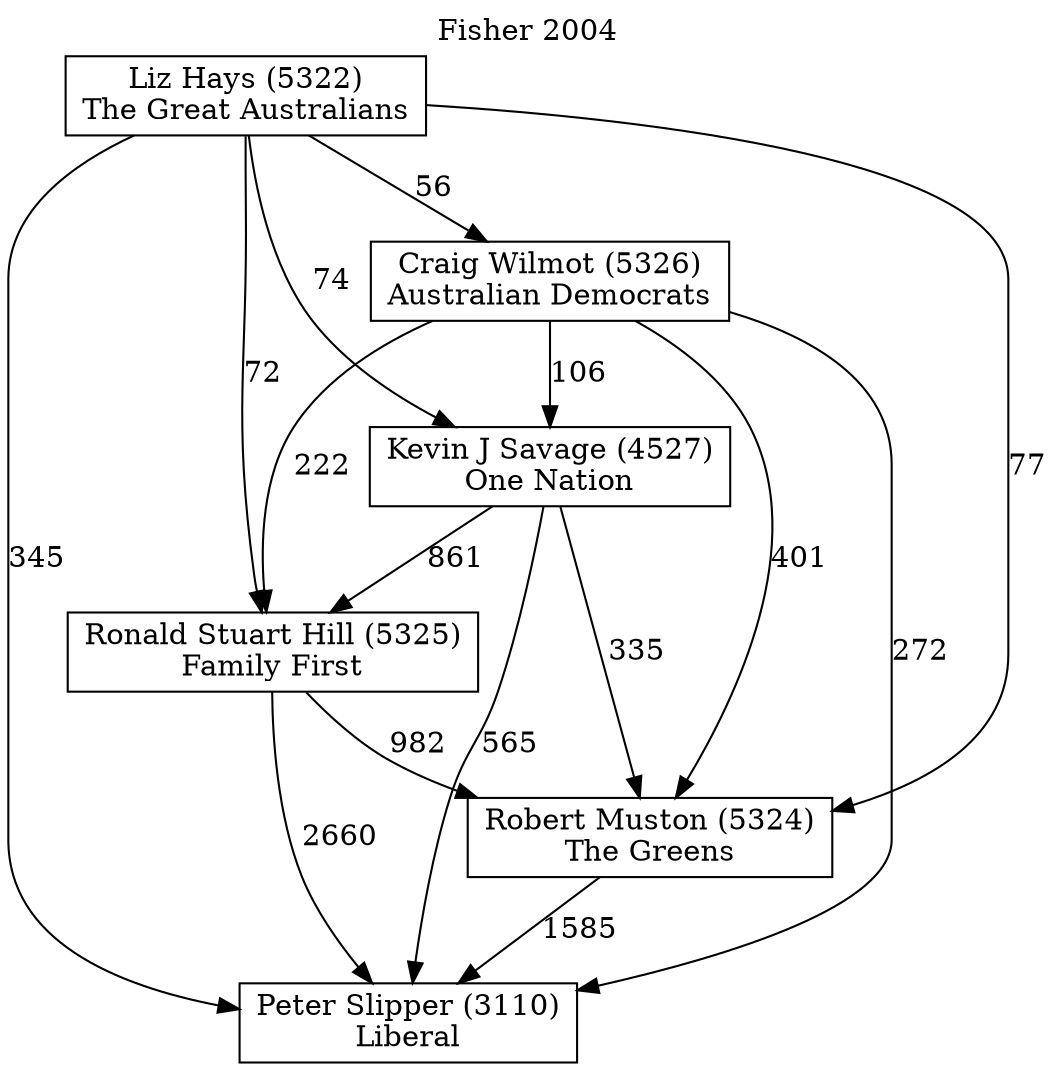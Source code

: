 // House preference flow
digraph "Peter Slipper (3110)_Fisher_2004" {
	graph [label="Fisher 2004" labelloc=t mclimit=10]
	node [shape=box]
	"Peter Slipper (3110)" [label="Peter Slipper (3110)
Liberal"]
	"Robert Muston (5324)" [label="Robert Muston (5324)
The Greens"]
	"Ronald Stuart Hill (5325)" [label="Ronald Stuart Hill (5325)
Family First"]
	"Kevin J Savage (4527)" [label="Kevin J Savage (4527)
One Nation"]
	"Craig Wilmot (5326)" [label="Craig Wilmot (5326)
Australian Democrats"]
	"Liz Hays (5322)" [label="Liz Hays (5322)
The Great Australians"]
	"Robert Muston (5324)" -> "Peter Slipper (3110)" [label=1585]
	"Ronald Stuart Hill (5325)" -> "Robert Muston (5324)" [label=982]
	"Kevin J Savage (4527)" -> "Ronald Stuart Hill (5325)" [label=861]
	"Craig Wilmot (5326)" -> "Kevin J Savage (4527)" [label=106]
	"Liz Hays (5322)" -> "Craig Wilmot (5326)" [label=56]
	"Ronald Stuart Hill (5325)" -> "Peter Slipper (3110)" [label=2660]
	"Kevin J Savage (4527)" -> "Peter Slipper (3110)" [label=565]
	"Craig Wilmot (5326)" -> "Peter Slipper (3110)" [label=272]
	"Liz Hays (5322)" -> "Peter Slipper (3110)" [label=345]
	"Liz Hays (5322)" -> "Kevin J Savage (4527)" [label=74]
	"Craig Wilmot (5326)" -> "Ronald Stuart Hill (5325)" [label=222]
	"Liz Hays (5322)" -> "Ronald Stuart Hill (5325)" [label=72]
	"Kevin J Savage (4527)" -> "Robert Muston (5324)" [label=335]
	"Craig Wilmot (5326)" -> "Robert Muston (5324)" [label=401]
	"Liz Hays (5322)" -> "Robert Muston (5324)" [label=77]
}
